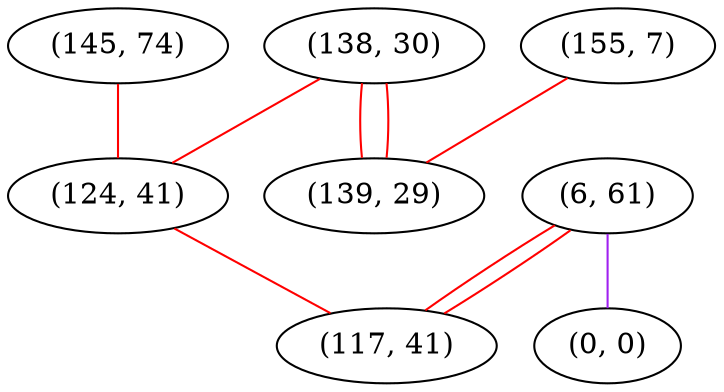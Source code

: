 graph "" {
"(138, 30)";
"(6, 61)";
"(155, 7)";
"(145, 74)";
"(124, 41)";
"(139, 29)";
"(117, 41)";
"(0, 0)";
"(138, 30)" -- "(124, 41)"  [color=red, key=0, weight=1];
"(138, 30)" -- "(139, 29)"  [color=red, key=0, weight=1];
"(138, 30)" -- "(139, 29)"  [color=red, key=1, weight=1];
"(6, 61)" -- "(117, 41)"  [color=red, key=0, weight=1];
"(6, 61)" -- "(117, 41)"  [color=red, key=1, weight=1];
"(6, 61)" -- "(0, 0)"  [color=purple, key=0, weight=4];
"(155, 7)" -- "(139, 29)"  [color=red, key=0, weight=1];
"(145, 74)" -- "(124, 41)"  [color=red, key=0, weight=1];
"(124, 41)" -- "(117, 41)"  [color=red, key=0, weight=1];
}
